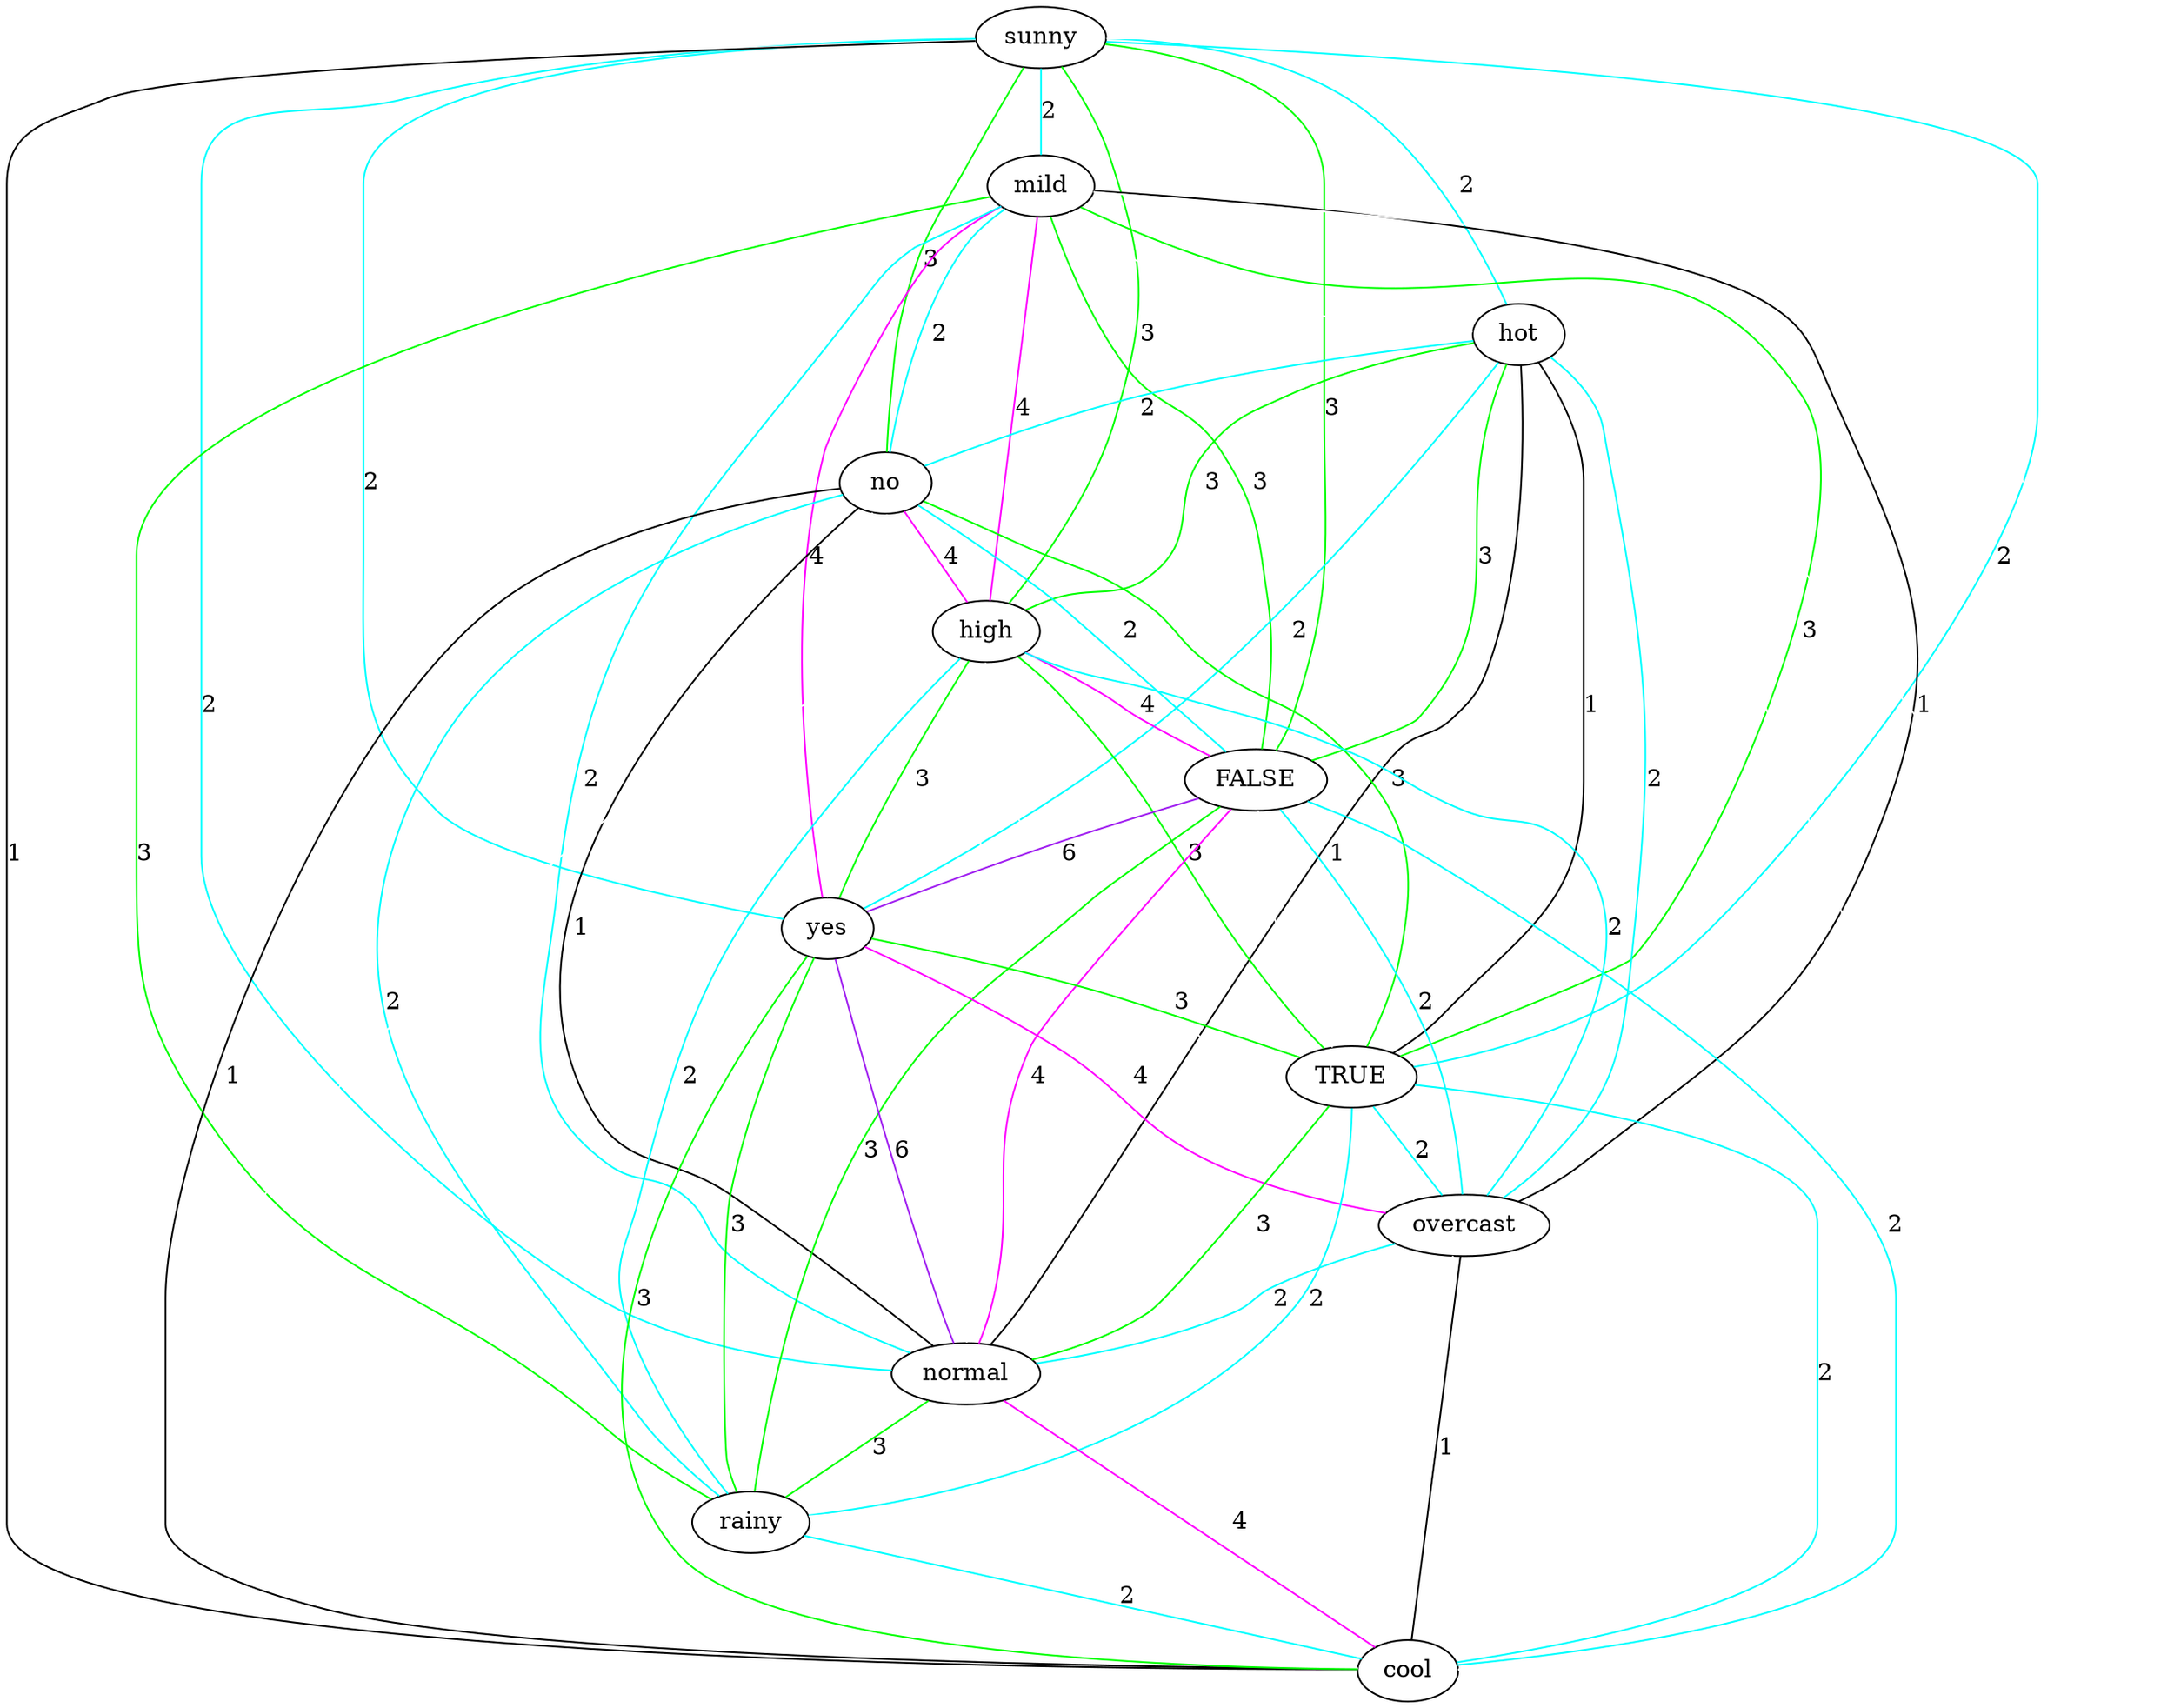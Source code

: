 strict graph "" {
sunny;
mild;
hot;
no;
high;
FALSE;
yes;
TRUE;
overcast;
normal;
rainy;
cool;
sunny -- cool  [color=black, label=1];
sunny -- FALSE  [color=green, label=3];
sunny -- mild  [color=cyan, label=2];
sunny -- TRUE  [color=cyan, label=2];
sunny -- normal  [color=cyan, label=2];
sunny -- hot  [color=cyan, label=2];
sunny -- no  [color=green, label=3];
sunny -- rainy  [color=white];
sunny -- high  [color=green, label=3];
sunny -- overcast  [color=white];
sunny -- yes  [color=cyan, label=2];
mild -- FALSE  [color=green, label=3];
mild -- yes  [color=magenta, label=4];
mild -- TRUE  [color=green, label=3];
mild -- normal  [color=cyan, label=2];
mild -- cool  [color=white];
mild -- hot  [color=white];
mild -- no  [color=cyan, label=2];
mild -- rainy  [color=green, label=3];
mild -- high  [color=magenta, label=4];
mild -- overcast  [color=black, label=1];
hot -- FALSE  [color=green, label=3];
hot -- TRUE  [color=black, label=1];
hot -- normal  [color=black, label=1];
hot -- cool  [color=white];
hot -- yes  [color=cyan, label=2];
hot -- no  [color=cyan, label=2];
hot -- rainy  [color=white];
hot -- high  [color=green, label=3];
hot -- overcast  [color=cyan, label=2];
no -- FALSE  [color=cyan, label=2];
no -- TRUE  [color=green, label=3];
no -- cool  [color=black, label=1];
no -- normal  [color=black, label=1];
no -- rainy  [color=cyan, label=2];
no -- high  [color=magenta, label=4];
no -- overcast  [color=white];
no -- yes  [color=white];
high -- FALSE  [color=magenta, label=4];
high -- TRUE  [color=green, label=3];
high -- cool  [color=white];
high -- rainy  [color=cyan, label=2];
high -- normal  [color=white];
high -- overcast  [color=cyan, label=2];
high -- yes  [color=green, label=3];
FALSE -- yes  [color=purple, label=6];
FALSE -- TRUE  [color=white];
FALSE -- normal  [color=magenta, label=4];
FALSE -- cool  [color=cyan, label=2];
FALSE -- rainy  [color=green, label=3];
FALSE -- overcast  [color=cyan, label=2];
yes -- TRUE  [color=green, label=3];
yes -- normal  [color=purple, label=6];
yes -- cool  [color=green, label=3];
yes -- rainy  [color=green, label=3];
yes -- overcast  [color=magenta, label=4];
TRUE -- cool  [color=cyan, label=2];
TRUE -- normal  [color=green, label=3];
TRUE -- rainy  [color=cyan, label=2];
TRUE -- overcast  [color=cyan, label=2];
overcast -- normal  [color=cyan, label=2];
overcast -- cool  [color=black, label=1];
overcast -- rainy  [color=white];
normal -- cool  [color=magenta, label=4];
normal -- rainy  [color=green, label=3];
rainy -- cool  [color=cyan, label=2];
}
